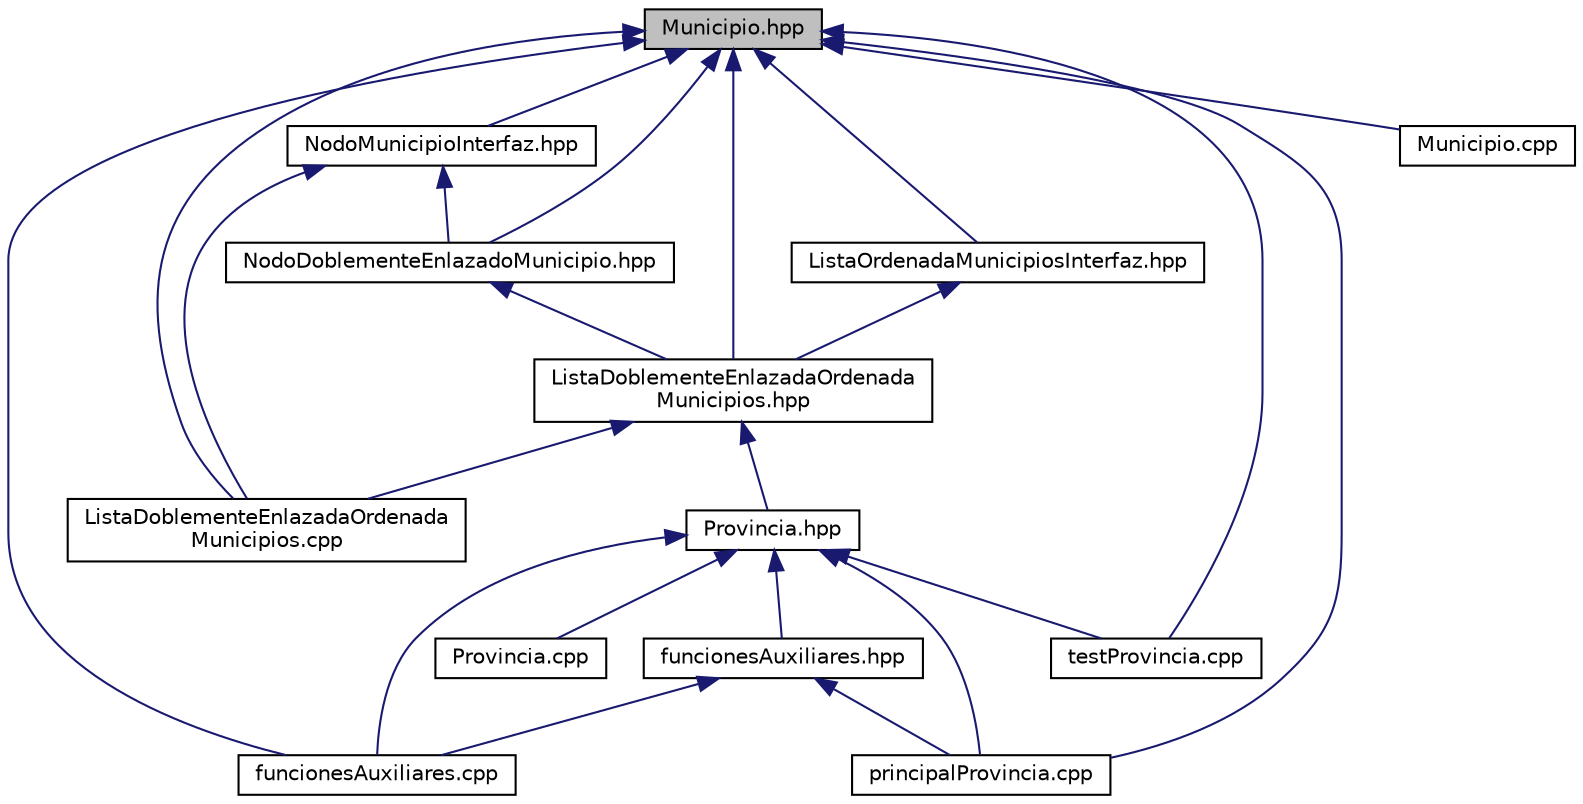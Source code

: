 digraph "Municipio.hpp"
{
  edge [fontname="Helvetica",fontsize="10",labelfontname="Helvetica",labelfontsize="10"];
  node [fontname="Helvetica",fontsize="10",shape=record];
  Node3 [label="Municipio.hpp",height=0.2,width=0.4,color="black", fillcolor="grey75", style="filled", fontcolor="black"];
  Node3 -> Node4 [dir="back",color="midnightblue",fontsize="10",style="solid",fontname="Helvetica"];
  Node4 [label="ListaOrdenadaMunicipiosInterfaz.hpp",height=0.2,width=0.4,color="black", fillcolor="white", style="filled",URL="$ListaOrdenadaMunicipiosInterfaz_8hpp.html",tooltip="Clase abstracta de una lista enlazada y ordenada de Municipios. "];
  Node4 -> Node5 [dir="back",color="midnightblue",fontsize="10",style="solid",fontname="Helvetica"];
  Node5 [label="ListaDoblementeEnlazadaOrdenada\lMunicipios.hpp",height=0.2,width=0.4,color="black", fillcolor="white", style="filled",URL="$ListaDoblementeEnlazadaOrdenadaMunicipios_8hpp.html",tooltip="Clase de una lista doblemente enlazada y ordenada de Municipios. "];
  Node5 -> Node6 [dir="back",color="midnightblue",fontsize="10",style="solid",fontname="Helvetica"];
  Node6 [label="Provincia.hpp",height=0.2,width=0.4,color="black", fillcolor="white", style="filled",URL="$Provincia_8hpp.html",tooltip="Definición de la clase Provincia. "];
  Node6 -> Node7 [dir="back",color="midnightblue",fontsize="10",style="solid",fontname="Helvetica"];
  Node7 [label="funcionesAuxiliares.cpp",height=0.2,width=0.4,color="black", fillcolor="white", style="filled",URL="$funcionesAuxiliares_8cpp.html",tooltip="Código de las funciones auxiliares del programa principal de la provincia. "];
  Node6 -> Node8 [dir="back",color="midnightblue",fontsize="10",style="solid",fontname="Helvetica"];
  Node8 [label="funcionesAuxiliares.hpp",height=0.2,width=0.4,color="black", fillcolor="white", style="filled",URL="$funcionesAuxiliares_8hpp.html",tooltip="Funciones auxiliares para el programa principal de la práctica 2. "];
  Node8 -> Node7 [dir="back",color="midnightblue",fontsize="10",style="solid",fontname="Helvetica"];
  Node8 -> Node9 [dir="back",color="midnightblue",fontsize="10",style="solid",fontname="Helvetica"];
  Node9 [label="principalProvincia.cpp",height=0.2,width=0.4,color="black", fillcolor="white", style="filled",URL="$principalProvincia_8cpp.html",tooltip="Programa principal de la práctica 2 de ED: provincia de municipios. "];
  Node6 -> Node9 [dir="back",color="midnightblue",fontsize="10",style="solid",fontname="Helvetica"];
  Node6 -> Node10 [dir="back",color="midnightblue",fontsize="10",style="solid",fontname="Helvetica"];
  Node10 [label="Provincia.cpp",height=0.2,width=0.4,color="black", fillcolor="white", style="filled",URL="$Provincia_8cpp.html",tooltip="Definición de la clase Provincia. "];
  Node6 -> Node11 [dir="back",color="midnightblue",fontsize="10",style="solid",fontname="Helvetica"];
  Node11 [label="testProvincia.cpp",height=0.2,width=0.4,color="black", fillcolor="white", style="filled",URL="$testProvincia_8cpp.html",tooltip="Segundo programa de prueba de la práctica 2 de ED: provincia de municipios. "];
  Node5 -> Node12 [dir="back",color="midnightblue",fontsize="10",style="solid",fontname="Helvetica"];
  Node12 [label="ListaDoblementeEnlazadaOrdenada\lMunicipios.cpp",height=0.2,width=0.4,color="black", fillcolor="white", style="filled",URL="$ListaDoblementeEnlazadaOrdenadaMunicipios_8cpp.html",tooltip="Clase de una lista doblemente enlazada y ordenada de Municipios. "];
  Node3 -> Node13 [dir="back",color="midnightblue",fontsize="10",style="solid",fontname="Helvetica"];
  Node13 [label="NodoMunicipioInterfaz.hpp",height=0.2,width=0.4,color="black", fillcolor="white", style="filled",URL="$NodoMunicipioInterfaz_8hpp.html",tooltip="Declaración de la clase NodoMunicipioInterfaz: nodo que contiene como campo informativo a un Municipi..."];
  Node13 -> Node14 [dir="back",color="midnightblue",fontsize="10",style="solid",fontname="Helvetica"];
  Node14 [label="NodoDoblementeEnlazadoMunicipio.hpp",height=0.2,width=0.4,color="black", fillcolor="white", style="filled",URL="$NodoDoblementeEnlazadoMunicipio_8hpp.html",tooltip="Declaración del TAD NodoDoblementeEnlazadoMunicipio: nodo doblemente enlazado con el campo informativ..."];
  Node14 -> Node5 [dir="back",color="midnightblue",fontsize="10",style="solid",fontname="Helvetica"];
  Node13 -> Node12 [dir="back",color="midnightblue",fontsize="10",style="solid",fontname="Helvetica"];
  Node3 -> Node14 [dir="back",color="midnightblue",fontsize="10",style="solid",fontname="Helvetica"];
  Node3 -> Node5 [dir="back",color="midnightblue",fontsize="10",style="solid",fontname="Helvetica"];
  Node3 -> Node7 [dir="back",color="midnightblue",fontsize="10",style="solid",fontname="Helvetica"];
  Node3 -> Node12 [dir="back",color="midnightblue",fontsize="10",style="solid",fontname="Helvetica"];
  Node3 -> Node15 [dir="back",color="midnightblue",fontsize="10",style="solid",fontname="Helvetica"];
  Node15 [label="Municipio.cpp",height=0.2,width=0.4,color="black", fillcolor="white", style="filled",URL="$Municipio_8cpp.html",tooltip="Fichero que contiene el código de las funciones de la clase Municipio. "];
  Node3 -> Node9 [dir="back",color="midnightblue",fontsize="10",style="solid",fontname="Helvetica"];
  Node3 -> Node11 [dir="back",color="midnightblue",fontsize="10",style="solid",fontname="Helvetica"];
}
